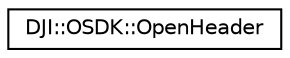 digraph "Graphical Class Hierarchy"
{
 // INTERACTIVE_SVG=YES
 // LATEX_PDF_SIZE
  edge [fontname="Helvetica",fontsize="10",labelfontname="Helvetica",labelfontsize="10"];
  node [fontname="Helvetica",fontsize="10",shape=record];
  rankdir="LR";
  Node0 [label="DJI::OSDK::OpenHeader",height=0.2,width=0.4,color="black", fillcolor="white", style="filled",URL="$structDJI_1_1OSDK_1_1OpenHeader.html",tooltip="The Header struct is meant to handle the open protocol header."];
}
